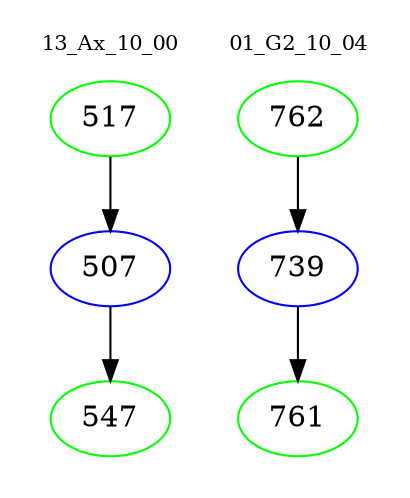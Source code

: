 digraph{
subgraph cluster_0 {
color = white
label = "13_Ax_10_00";
fontsize=10;
T0_517 [label="517", color="green"]
T0_517 -> T0_507 [color="black"]
T0_507 [label="507", color="blue"]
T0_507 -> T0_547 [color="black"]
T0_547 [label="547", color="green"]
}
subgraph cluster_1 {
color = white
label = "01_G2_10_04";
fontsize=10;
T1_762 [label="762", color="green"]
T1_762 -> T1_739 [color="black"]
T1_739 [label="739", color="blue"]
T1_739 -> T1_761 [color="black"]
T1_761 [label="761", color="green"]
}
}
